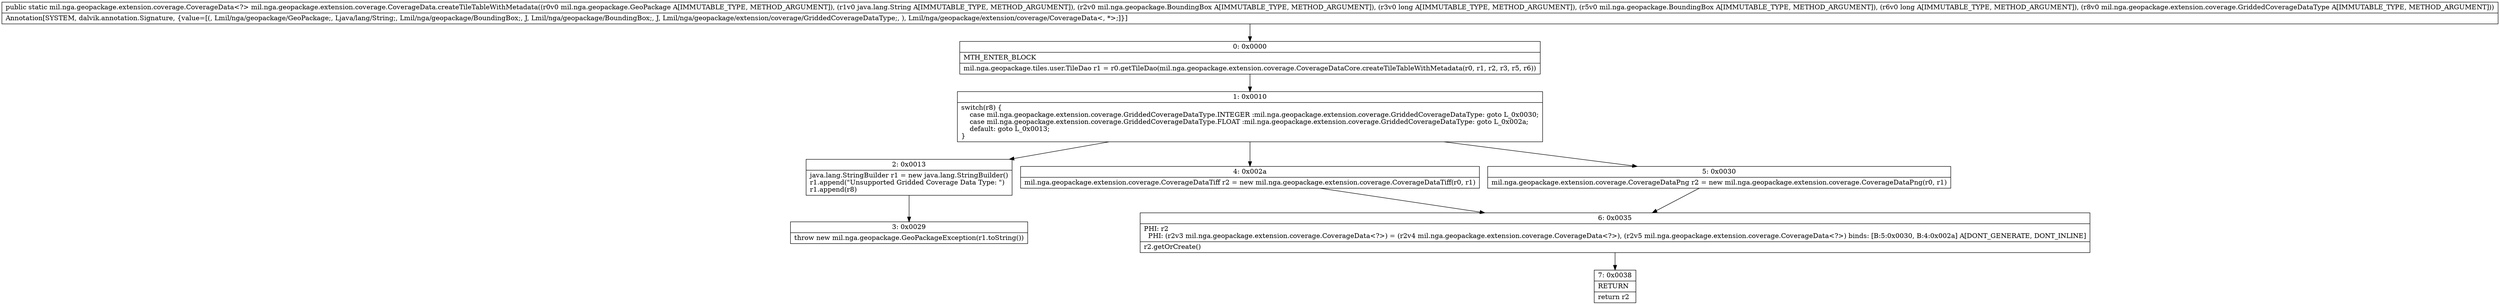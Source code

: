 digraph "CFG formil.nga.geopackage.extension.coverage.CoverageData.createTileTableWithMetadata(Lmil\/nga\/geopackage\/GeoPackage;Ljava\/lang\/String;Lmil\/nga\/geopackage\/BoundingBox;JLmil\/nga\/geopackage\/BoundingBox;JLmil\/nga\/geopackage\/extension\/coverage\/GriddedCoverageDataType;)Lmil\/nga\/geopackage\/extension\/coverage\/CoverageData;" {
Node_0 [shape=record,label="{0\:\ 0x0000|MTH_ENTER_BLOCK\l|mil.nga.geopackage.tiles.user.TileDao r1 = r0.getTileDao(mil.nga.geopackage.extension.coverage.CoverageDataCore.createTileTableWithMetadata(r0, r1, r2, r3, r5, r6))\l}"];
Node_1 [shape=record,label="{1\:\ 0x0010|switch(r8) \{\l    case mil.nga.geopackage.extension.coverage.GriddedCoverageDataType.INTEGER :mil.nga.geopackage.extension.coverage.GriddedCoverageDataType: goto L_0x0030;\l    case mil.nga.geopackage.extension.coverage.GriddedCoverageDataType.FLOAT :mil.nga.geopackage.extension.coverage.GriddedCoverageDataType: goto L_0x002a;\l    default: goto L_0x0013;\l\}\l}"];
Node_2 [shape=record,label="{2\:\ 0x0013|java.lang.StringBuilder r1 = new java.lang.StringBuilder()\lr1.append(\"Unsupported Gridded Coverage Data Type: \")\lr1.append(r8)\l}"];
Node_3 [shape=record,label="{3\:\ 0x0029|throw new mil.nga.geopackage.GeoPackageException(r1.toString())\l}"];
Node_4 [shape=record,label="{4\:\ 0x002a|mil.nga.geopackage.extension.coverage.CoverageDataTiff r2 = new mil.nga.geopackage.extension.coverage.CoverageDataTiff(r0, r1)\l}"];
Node_5 [shape=record,label="{5\:\ 0x0030|mil.nga.geopackage.extension.coverage.CoverageDataPng r2 = new mil.nga.geopackage.extension.coverage.CoverageDataPng(r0, r1)\l}"];
Node_6 [shape=record,label="{6\:\ 0x0035|PHI: r2 \l  PHI: (r2v3 mil.nga.geopackage.extension.coverage.CoverageData\<?\>) = (r2v4 mil.nga.geopackage.extension.coverage.CoverageData\<?\>), (r2v5 mil.nga.geopackage.extension.coverage.CoverageData\<?\>) binds: [B:5:0x0030, B:4:0x002a] A[DONT_GENERATE, DONT_INLINE]\l|r2.getOrCreate()\l}"];
Node_7 [shape=record,label="{7\:\ 0x0038|RETURN\l|return r2\l}"];
MethodNode[shape=record,label="{public static mil.nga.geopackage.extension.coverage.CoverageData\<?\> mil.nga.geopackage.extension.coverage.CoverageData.createTileTableWithMetadata((r0v0 mil.nga.geopackage.GeoPackage A[IMMUTABLE_TYPE, METHOD_ARGUMENT]), (r1v0 java.lang.String A[IMMUTABLE_TYPE, METHOD_ARGUMENT]), (r2v0 mil.nga.geopackage.BoundingBox A[IMMUTABLE_TYPE, METHOD_ARGUMENT]), (r3v0 long A[IMMUTABLE_TYPE, METHOD_ARGUMENT]), (r5v0 mil.nga.geopackage.BoundingBox A[IMMUTABLE_TYPE, METHOD_ARGUMENT]), (r6v0 long A[IMMUTABLE_TYPE, METHOD_ARGUMENT]), (r8v0 mil.nga.geopackage.extension.coverage.GriddedCoverageDataType A[IMMUTABLE_TYPE, METHOD_ARGUMENT]))  | Annotation[SYSTEM, dalvik.annotation.Signature, \{value=[(, Lmil\/nga\/geopackage\/GeoPackage;, Ljava\/lang\/String;, Lmil\/nga\/geopackage\/BoundingBox;, J, Lmil\/nga\/geopackage\/BoundingBox;, J, Lmil\/nga\/geopackage\/extension\/coverage\/GriddedCoverageDataType;, ), Lmil\/nga\/geopackage\/extension\/coverage\/CoverageData\<, *\>;]\}]\l}"];
MethodNode -> Node_0;
Node_0 -> Node_1;
Node_1 -> Node_2;
Node_1 -> Node_4;
Node_1 -> Node_5;
Node_2 -> Node_3;
Node_4 -> Node_6;
Node_5 -> Node_6;
Node_6 -> Node_7;
}

